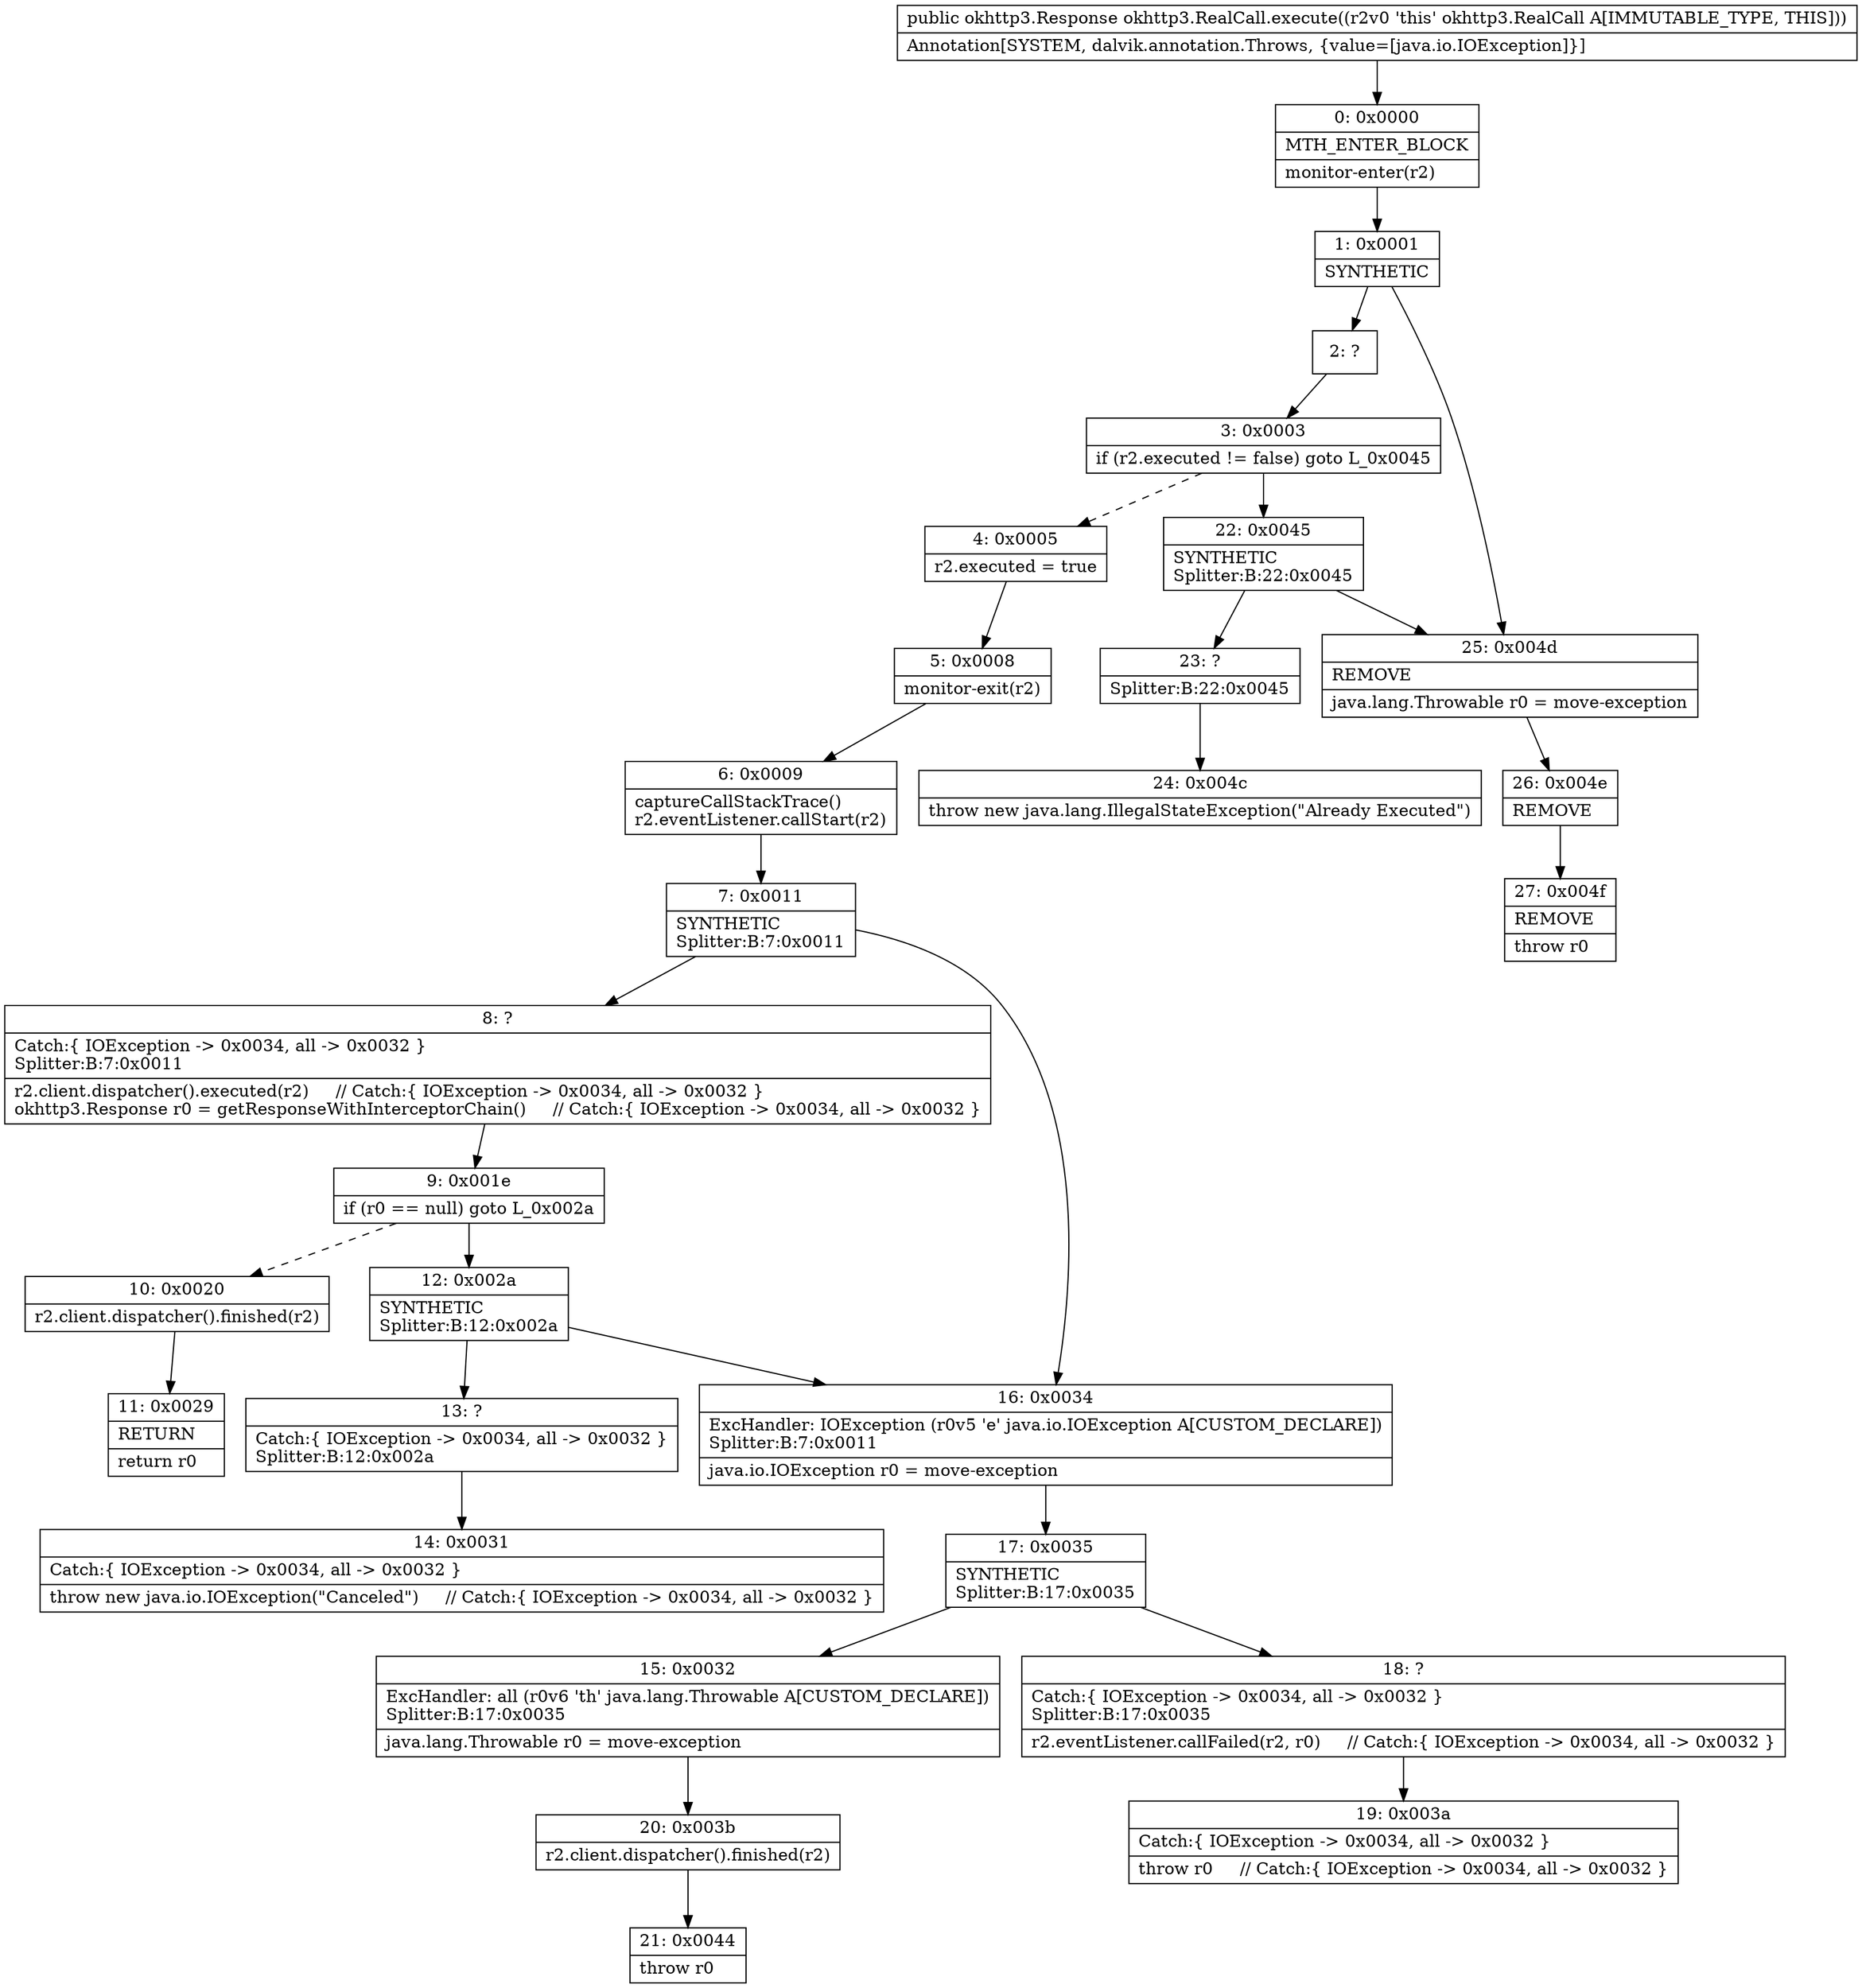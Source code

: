 digraph "CFG forokhttp3.RealCall.execute()Lokhttp3\/Response;" {
Node_0 [shape=record,label="{0\:\ 0x0000|MTH_ENTER_BLOCK\l|monitor\-enter(r2)\l}"];
Node_1 [shape=record,label="{1\:\ 0x0001|SYNTHETIC\l}"];
Node_2 [shape=record,label="{2\:\ ?}"];
Node_3 [shape=record,label="{3\:\ 0x0003|if (r2.executed != false) goto L_0x0045\l}"];
Node_4 [shape=record,label="{4\:\ 0x0005|r2.executed = true\l}"];
Node_5 [shape=record,label="{5\:\ 0x0008|monitor\-exit(r2)\l}"];
Node_6 [shape=record,label="{6\:\ 0x0009|captureCallStackTrace()\lr2.eventListener.callStart(r2)\l}"];
Node_7 [shape=record,label="{7\:\ 0x0011|SYNTHETIC\lSplitter:B:7:0x0011\l}"];
Node_8 [shape=record,label="{8\:\ ?|Catch:\{ IOException \-\> 0x0034, all \-\> 0x0032 \}\lSplitter:B:7:0x0011\l|r2.client.dispatcher().executed(r2)     \/\/ Catch:\{ IOException \-\> 0x0034, all \-\> 0x0032 \}\lokhttp3.Response r0 = getResponseWithInterceptorChain()     \/\/ Catch:\{ IOException \-\> 0x0034, all \-\> 0x0032 \}\l}"];
Node_9 [shape=record,label="{9\:\ 0x001e|if (r0 == null) goto L_0x002a\l}"];
Node_10 [shape=record,label="{10\:\ 0x0020|r2.client.dispatcher().finished(r2)\l}"];
Node_11 [shape=record,label="{11\:\ 0x0029|RETURN\l|return r0\l}"];
Node_12 [shape=record,label="{12\:\ 0x002a|SYNTHETIC\lSplitter:B:12:0x002a\l}"];
Node_13 [shape=record,label="{13\:\ ?|Catch:\{ IOException \-\> 0x0034, all \-\> 0x0032 \}\lSplitter:B:12:0x002a\l}"];
Node_14 [shape=record,label="{14\:\ 0x0031|Catch:\{ IOException \-\> 0x0034, all \-\> 0x0032 \}\l|throw new java.io.IOException(\"Canceled\")     \/\/ Catch:\{ IOException \-\> 0x0034, all \-\> 0x0032 \}\l}"];
Node_15 [shape=record,label="{15\:\ 0x0032|ExcHandler: all (r0v6 'th' java.lang.Throwable A[CUSTOM_DECLARE])\lSplitter:B:17:0x0035\l|java.lang.Throwable r0 = move\-exception\l}"];
Node_16 [shape=record,label="{16\:\ 0x0034|ExcHandler: IOException (r0v5 'e' java.io.IOException A[CUSTOM_DECLARE])\lSplitter:B:7:0x0011\l|java.io.IOException r0 = move\-exception\l}"];
Node_17 [shape=record,label="{17\:\ 0x0035|SYNTHETIC\lSplitter:B:17:0x0035\l}"];
Node_18 [shape=record,label="{18\:\ ?|Catch:\{ IOException \-\> 0x0034, all \-\> 0x0032 \}\lSplitter:B:17:0x0035\l|r2.eventListener.callFailed(r2, r0)     \/\/ Catch:\{ IOException \-\> 0x0034, all \-\> 0x0032 \}\l}"];
Node_19 [shape=record,label="{19\:\ 0x003a|Catch:\{ IOException \-\> 0x0034, all \-\> 0x0032 \}\l|throw r0     \/\/ Catch:\{ IOException \-\> 0x0034, all \-\> 0x0032 \}\l}"];
Node_20 [shape=record,label="{20\:\ 0x003b|r2.client.dispatcher().finished(r2)\l}"];
Node_21 [shape=record,label="{21\:\ 0x0044|throw r0\l}"];
Node_22 [shape=record,label="{22\:\ 0x0045|SYNTHETIC\lSplitter:B:22:0x0045\l}"];
Node_23 [shape=record,label="{23\:\ ?|Splitter:B:22:0x0045\l}"];
Node_24 [shape=record,label="{24\:\ 0x004c|throw new java.lang.IllegalStateException(\"Already Executed\")\l}"];
Node_25 [shape=record,label="{25\:\ 0x004d|REMOVE\l|java.lang.Throwable r0 = move\-exception\l}"];
Node_26 [shape=record,label="{26\:\ 0x004e|REMOVE\l}"];
Node_27 [shape=record,label="{27\:\ 0x004f|REMOVE\l|throw r0\l}"];
MethodNode[shape=record,label="{public okhttp3.Response okhttp3.RealCall.execute((r2v0 'this' okhttp3.RealCall A[IMMUTABLE_TYPE, THIS]))  | Annotation[SYSTEM, dalvik.annotation.Throws, \{value=[java.io.IOException]\}]\l}"];
MethodNode -> Node_0;
Node_0 -> Node_1;
Node_1 -> Node_2;
Node_1 -> Node_25;
Node_2 -> Node_3;
Node_3 -> Node_4[style=dashed];
Node_3 -> Node_22;
Node_4 -> Node_5;
Node_5 -> Node_6;
Node_6 -> Node_7;
Node_7 -> Node_8;
Node_7 -> Node_16;
Node_8 -> Node_9;
Node_9 -> Node_10[style=dashed];
Node_9 -> Node_12;
Node_10 -> Node_11;
Node_12 -> Node_13;
Node_12 -> Node_16;
Node_13 -> Node_14;
Node_15 -> Node_20;
Node_16 -> Node_17;
Node_17 -> Node_18;
Node_17 -> Node_15;
Node_18 -> Node_19;
Node_20 -> Node_21;
Node_22 -> Node_23;
Node_22 -> Node_25;
Node_23 -> Node_24;
Node_25 -> Node_26;
Node_26 -> Node_27;
}

